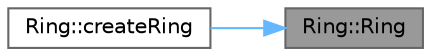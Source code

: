 digraph "Ring::Ring"
{
 // LATEX_PDF_SIZE
  bgcolor="transparent";
  edge [fontname=Helvetica,fontsize=10,labelfontname=Helvetica,labelfontsize=10];
  node [fontname=Helvetica,fontsize=10,shape=box,height=0.2,width=0.4];
  rankdir="RL";
  Node1 [id="Node000001",label="Ring::Ring",height=0.2,width=0.4,color="gray40", fillcolor="grey60", style="filled", fontcolor="black",tooltip="Default Constructor for the Ring object."];
  Node1 -> Node2 [id="edge2_Node000001_Node000002",dir="back",color="steelblue1",style="solid",tooltip=" "];
  Node2 [id="Node000002",label="Ring::createRing",height=0.2,width=0.4,color="grey40", fillcolor="white", style="filled",URL="$class_ring.html#a3299235c2f365ddaefff49937b904de4",tooltip="Method to create a Ring object with random attributes."];
}
